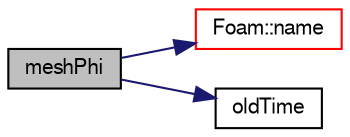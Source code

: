 digraph "meshPhi"
{
  bgcolor="transparent";
  edge [fontname="FreeSans",fontsize="10",labelfontname="FreeSans",labelfontsize="10"];
  node [fontname="FreeSans",fontsize="10",shape=record];
  rankdir="LR";
  Node262 [label="meshPhi",height=0.2,width=0.4,color="black", fillcolor="grey75", style="filled", fontcolor="black"];
  Node262 -> Node263 [color="midnightblue",fontsize="10",style="solid",fontname="FreeSans"];
  Node263 [label="Foam::name",height=0.2,width=0.4,color="red",URL="$a21124.html#adcb0df2bd4953cb6bb390272d8263c3a",tooltip="Return a string representation of a complex. "];
  Node262 -> Node266 [color="midnightblue",fontsize="10",style="solid",fontname="FreeSans"];
  Node266 [label="oldTime",height=0.2,width=0.4,color="black",URL="$a38453.html#ad13fd355b4d581580bcb90af98df129e"];
}
